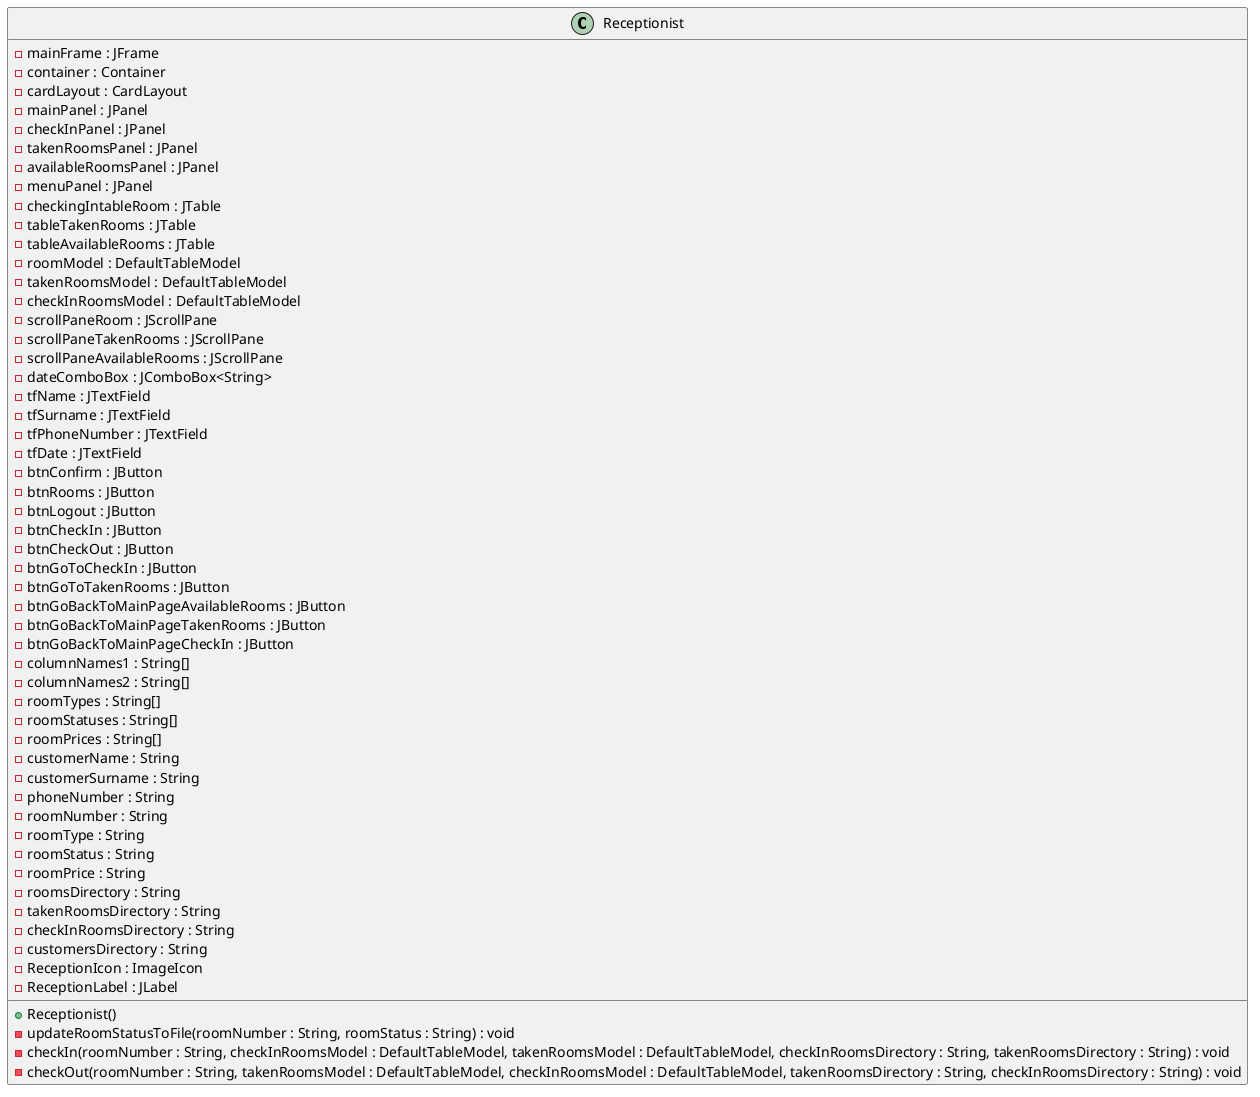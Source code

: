 @startuml
class Receptionist {
    - mainFrame : JFrame
    - container : Container
    - cardLayout : CardLayout
    - mainPanel : JPanel
    - checkInPanel : JPanel
    - takenRoomsPanel : JPanel
    - availableRoomsPanel : JPanel
    - menuPanel : JPanel
    - checkingIntableRoom : JTable
    - tableTakenRooms : JTable
    - tableAvailableRooms : JTable
    - roomModel : DefaultTableModel
    - takenRoomsModel : DefaultTableModel
    - checkInRoomsModel : DefaultTableModel
    - scrollPaneRoom : JScrollPane
    - scrollPaneTakenRooms : JScrollPane
    - scrollPaneAvailableRooms : JScrollPane
    - dateComboBox : JComboBox<String>
    - tfName : JTextField
    - tfSurname : JTextField
    - tfPhoneNumber : JTextField
    - tfDate : JTextField
    - btnConfirm : JButton
    - btnRooms : JButton
    - btnLogout : JButton
    - btnCheckIn : JButton
    - btnCheckOut : JButton
    - btnGoToCheckIn : JButton
    - btnGoToTakenRooms : JButton
    - btnGoBackToMainPageAvailableRooms : JButton
    - btnGoBackToMainPageTakenRooms : JButton
    - btnGoBackToMainPageCheckIn : JButton
    - columnNames1 : String[]
    - columnNames2 : String[]
    - roomTypes : String[]
    - roomStatuses : String[]
    - roomPrices : String[]
    - customerName : String
    - customerSurname : String
    - phoneNumber : String
    - roomNumber : String
    - roomType : String
    - roomStatus : String
    - roomPrice : String
    - roomsDirectory : String
    - takenRoomsDirectory : String
    - checkInRoomsDirectory : String
    - customersDirectory : String
    - ReceptionIcon : ImageIcon
    - ReceptionLabel : JLabel

    + Receptionist()
    - updateRoomStatusToFile(roomNumber : String, roomStatus : String) : void
    - checkIn(roomNumber : String, checkInRoomsModel : DefaultTableModel, takenRoomsModel : DefaultTableModel, checkInRoomsDirectory : String, takenRoomsDirectory : String) : void
    - checkOut(roomNumber : String, takenRoomsModel : DefaultTableModel, checkInRoomsModel : DefaultTableModel, takenRoomsDirectory : String, checkInRoomsDirectory : String) : void
}
@enduml